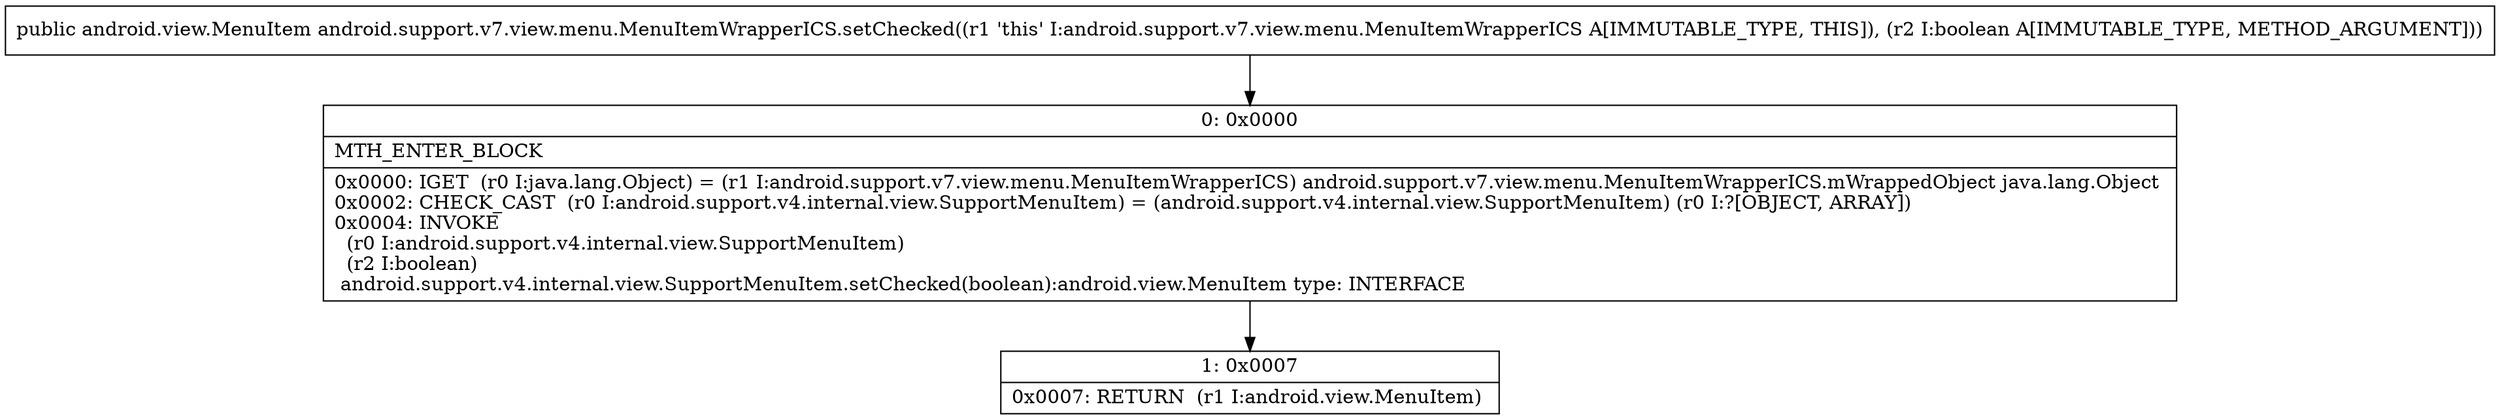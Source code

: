 digraph "CFG forandroid.support.v7.view.menu.MenuItemWrapperICS.setChecked(Z)Landroid\/view\/MenuItem;" {
Node_0 [shape=record,label="{0\:\ 0x0000|MTH_ENTER_BLOCK\l|0x0000: IGET  (r0 I:java.lang.Object) = (r1 I:android.support.v7.view.menu.MenuItemWrapperICS) android.support.v7.view.menu.MenuItemWrapperICS.mWrappedObject java.lang.Object \l0x0002: CHECK_CAST  (r0 I:android.support.v4.internal.view.SupportMenuItem) = (android.support.v4.internal.view.SupportMenuItem) (r0 I:?[OBJECT, ARRAY]) \l0x0004: INVOKE  \l  (r0 I:android.support.v4.internal.view.SupportMenuItem)\l  (r2 I:boolean)\l android.support.v4.internal.view.SupportMenuItem.setChecked(boolean):android.view.MenuItem type: INTERFACE \l}"];
Node_1 [shape=record,label="{1\:\ 0x0007|0x0007: RETURN  (r1 I:android.view.MenuItem) \l}"];
MethodNode[shape=record,label="{public android.view.MenuItem android.support.v7.view.menu.MenuItemWrapperICS.setChecked((r1 'this' I:android.support.v7.view.menu.MenuItemWrapperICS A[IMMUTABLE_TYPE, THIS]), (r2 I:boolean A[IMMUTABLE_TYPE, METHOD_ARGUMENT])) }"];
MethodNode -> Node_0;
Node_0 -> Node_1;
}

